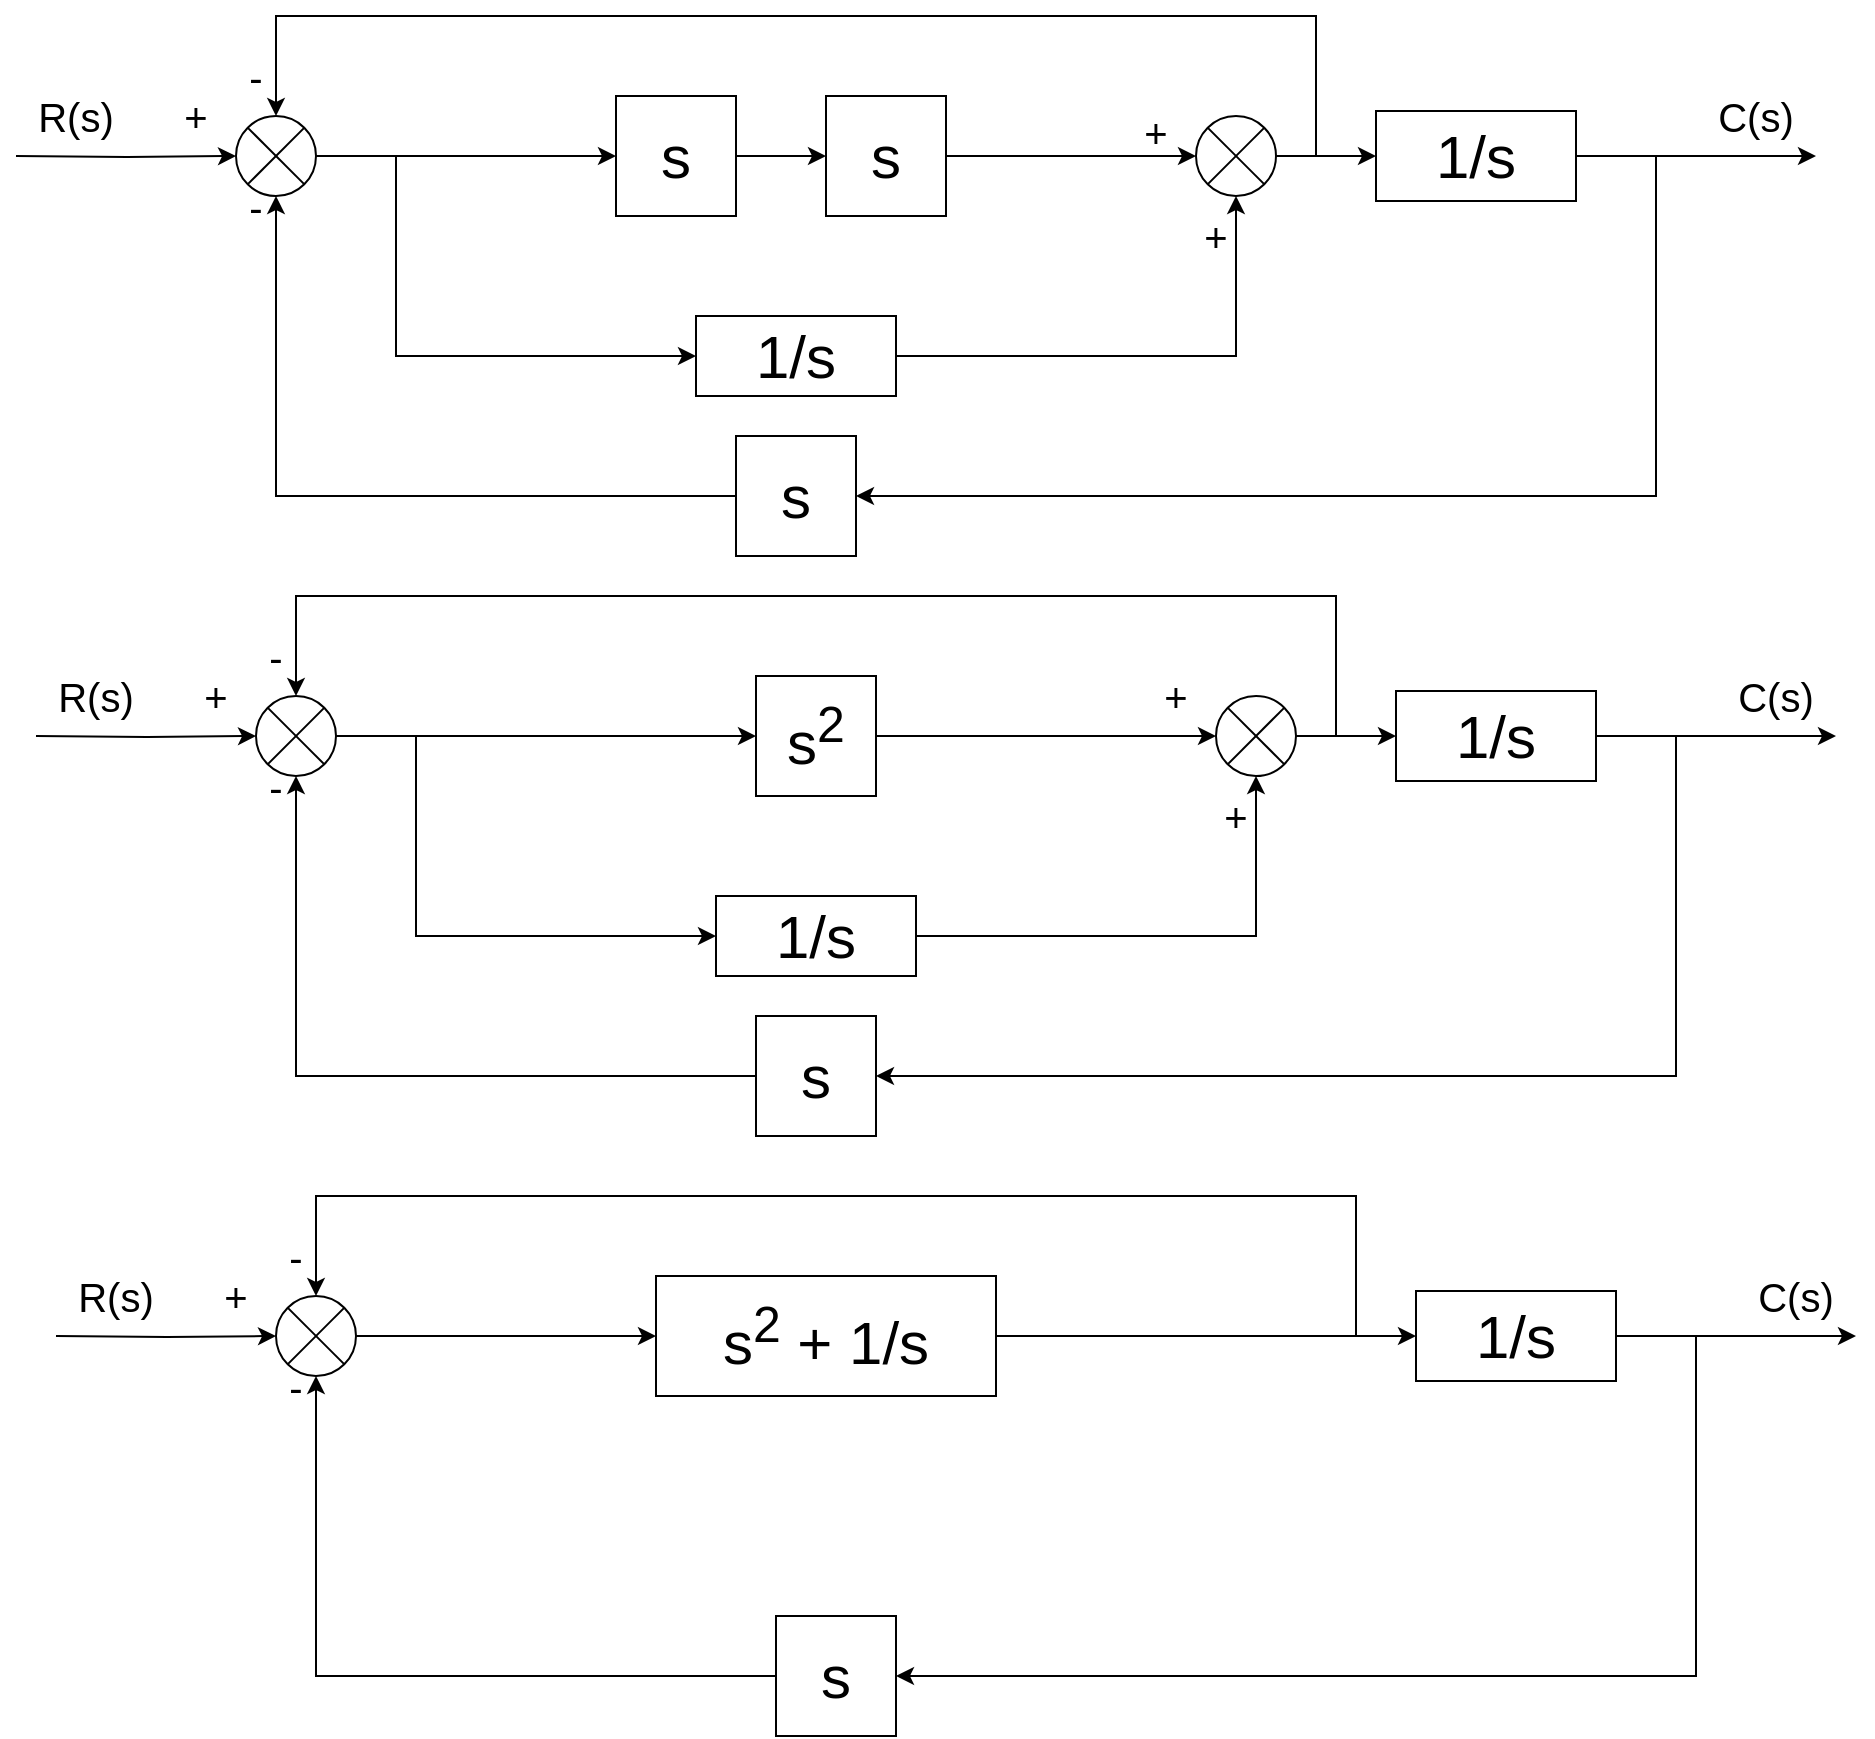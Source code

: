<mxfile version="14.8.3" type="github">
  <diagram id="ij_nAq0aUrtKcF_ApdcB" name="Page-1">
    <mxGraphModel dx="1221" dy="644" grid="1" gridSize="10" guides="1" tooltips="1" connect="1" arrows="1" fold="1" page="1" pageScale="1" pageWidth="850" pageHeight="1100" math="0" shadow="0">
      <root>
        <mxCell id="0" />
        <mxCell id="1" parent="0" />
        <mxCell id="i_RsplPlOZBVz_IMjNrW-3" style="edgeStyle=orthogonalEdgeStyle;rounded=0;orthogonalLoop=1;jettySize=auto;html=1;entryX=0;entryY=0.5;entryDx=0;entryDy=0;fontStyle=0" parent="1" source="i_RsplPlOZBVz_IMjNrW-1" target="i_RsplPlOZBVz_IMjNrW-2" edge="1">
          <mxGeometry relative="1" as="geometry" />
        </mxCell>
        <mxCell id="i_RsplPlOZBVz_IMjNrW-1" value="" style="shape=sumEllipse;perimeter=ellipsePerimeter;whiteSpace=wrap;html=1;backgroundOutline=1;fontStyle=0" parent="1" vertex="1">
          <mxGeometry x="140" y="80" width="40" height="40" as="geometry" />
        </mxCell>
        <mxCell id="i_RsplPlOZBVz_IMjNrW-5" value="" style="edgeStyle=orthogonalEdgeStyle;rounded=0;orthogonalLoop=1;jettySize=auto;html=1;entryX=0;entryY=0.5;entryDx=0;entryDy=0;entryPerimeter=0;fontStyle=0" parent="1" source="i_RsplPlOZBVz_IMjNrW-2" target="i_RsplPlOZBVz_IMjNrW-20" edge="1">
          <mxGeometry relative="1" as="geometry">
            <mxPoint x="460" y="100" as="targetPoint" />
          </mxGeometry>
        </mxCell>
        <UserObject label="&lt;font style=&quot;font-size: 30px&quot;&gt;s&lt;/font&gt;" treeRoot="1" id="i_RsplPlOZBVz_IMjNrW-2">
          <mxCell style="whiteSpace=wrap;html=1;align=center;treeFolding=1;treeMoving=1;newEdgeStyle={&quot;edgeStyle&quot;:&quot;elbowEdgeStyle&quot;,&quot;startArrow&quot;:&quot;none&quot;,&quot;endArrow&quot;:&quot;none&quot;};fontStyle=0" parent="1" vertex="1">
            <mxGeometry x="330" y="70" width="60" height="60" as="geometry" />
          </mxCell>
        </UserObject>
        <mxCell id="i_RsplPlOZBVz_IMjNrW-7" value="" style="edgeStyle=orthogonalEdgeStyle;rounded=0;orthogonalLoop=1;jettySize=auto;html=1;exitX=1;exitY=0.5;exitDx=0;exitDy=0;fontStyle=0" parent="1" source="i_RsplPlOZBVz_IMjNrW-20" target="i_RsplPlOZBVz_IMjNrW-6" edge="1">
          <mxGeometry relative="1" as="geometry">
            <mxPoint x="560" y="100" as="sourcePoint" />
          </mxGeometry>
        </mxCell>
        <mxCell id="i_RsplPlOZBVz_IMjNrW-12" style="edgeStyle=orthogonalEdgeStyle;rounded=0;orthogonalLoop=1;jettySize=auto;html=1;entryX=0.5;entryY=0;entryDx=0;entryDy=0;endArrow=classic;endFill=1;fontStyle=0" parent="1" target="i_RsplPlOZBVz_IMjNrW-1" edge="1">
          <mxGeometry relative="1" as="geometry">
            <Array as="points">
              <mxPoint x="680" y="30" />
              <mxPoint x="160" y="30" />
            </Array>
            <mxPoint x="680" y="100" as="sourcePoint" />
          </mxGeometry>
        </mxCell>
        <mxCell id="i_RsplPlOZBVz_IMjNrW-14" value="" style="edgeStyle=orthogonalEdgeStyle;rounded=0;orthogonalLoop=1;jettySize=auto;html=1;endArrow=classic;endFill=1;fontStyle=0" parent="1" source="i_RsplPlOZBVz_IMjNrW-6" target="i_RsplPlOZBVz_IMjNrW-13" edge="1">
          <mxGeometry relative="1" as="geometry" />
        </mxCell>
        <mxCell id="i_RsplPlOZBVz_IMjNrW-6" value="" style="shape=sumEllipse;perimeter=ellipsePerimeter;whiteSpace=wrap;html=1;backgroundOutline=1;fontStyle=0" parent="1" vertex="1">
          <mxGeometry x="620" y="80" width="40" height="40" as="geometry" />
        </mxCell>
        <mxCell id="i_RsplPlOZBVz_IMjNrW-11" style="edgeStyle=orthogonalEdgeStyle;rounded=0;orthogonalLoop=1;jettySize=auto;html=1;entryX=0.5;entryY=1;entryDx=0;entryDy=0;endArrow=classic;endFill=1;fontStyle=0" parent="1" source="i_RsplPlOZBVz_IMjNrW-8" target="i_RsplPlOZBVz_IMjNrW-6" edge="1">
          <mxGeometry relative="1" as="geometry" />
        </mxCell>
        <UserObject label="&lt;font style=&quot;font-size: 30px&quot;&gt;1/s&lt;/font&gt;" treeRoot="1" id="i_RsplPlOZBVz_IMjNrW-8">
          <mxCell style="whiteSpace=wrap;html=1;align=center;treeFolding=1;treeMoving=1;newEdgeStyle={&quot;edgeStyle&quot;:&quot;elbowEdgeStyle&quot;,&quot;startArrow&quot;:&quot;none&quot;,&quot;endArrow&quot;:&quot;none&quot;};fontStyle=0" parent="1" vertex="1">
            <mxGeometry x="370" y="180" width="100" height="40" as="geometry" />
          </mxCell>
        </UserObject>
        <mxCell id="i_RsplPlOZBVz_IMjNrW-10" value="" style="edgeStyle=elbowEdgeStyle;elbow=vertical;startArrow=none;endArrow=classic;rounded=0;entryX=0;entryY=0.5;entryDx=0;entryDy=0;endFill=1;fontStyle=0" parent="1" target="i_RsplPlOZBVz_IMjNrW-8" edge="1">
          <mxGeometry relative="1" as="geometry">
            <mxPoint x="220" y="100" as="sourcePoint" />
            <Array as="points">
              <mxPoint x="290" y="200" />
            </Array>
          </mxGeometry>
        </mxCell>
        <mxCell id="i_RsplPlOZBVz_IMjNrW-16" style="edgeStyle=orthogonalEdgeStyle;rounded=0;orthogonalLoop=1;jettySize=auto;html=1;entryX=1;entryY=0.5;entryDx=0;entryDy=0;endArrow=classic;endFill=1;fontStyle=0" parent="1" target="i_RsplPlOZBVz_IMjNrW-21" edge="1">
          <mxGeometry relative="1" as="geometry">
            <mxPoint x="850" y="100" as="sourcePoint" />
            <mxPoint x="460" y="310" as="targetPoint" />
            <Array as="points">
              <mxPoint x="850" y="270" />
            </Array>
          </mxGeometry>
        </mxCell>
        <mxCell id="i_RsplPlOZBVz_IMjNrW-17" style="edgeStyle=orthogonalEdgeStyle;rounded=0;orthogonalLoop=1;jettySize=auto;html=1;endArrow=classic;endFill=1;fontStyle=0" parent="1" source="i_RsplPlOZBVz_IMjNrW-13" edge="1">
          <mxGeometry relative="1" as="geometry">
            <mxPoint x="930" y="100" as="targetPoint" />
          </mxGeometry>
        </mxCell>
        <UserObject label="&lt;font style=&quot;font-size: 30px&quot;&gt;1/s&lt;/font&gt;" treeRoot="1" id="i_RsplPlOZBVz_IMjNrW-13">
          <mxCell style="whiteSpace=wrap;html=1;align=center;treeFolding=1;treeMoving=1;newEdgeStyle={&quot;edgeStyle&quot;:&quot;elbowEdgeStyle&quot;,&quot;startArrow&quot;:&quot;none&quot;,&quot;endArrow&quot;:&quot;none&quot;};fontStyle=0" parent="1" vertex="1">
            <mxGeometry x="710" y="77.5" width="100" height="45" as="geometry" />
          </mxCell>
        </UserObject>
        <mxCell id="i_RsplPlOZBVz_IMjNrW-18" style="edgeStyle=orthogonalEdgeStyle;rounded=0;orthogonalLoop=1;jettySize=auto;html=1;entryX=0.5;entryY=1;entryDx=0;entryDy=0;endArrow=classic;endFill=1;exitX=0;exitY=0.5;exitDx=0;exitDy=0;fontStyle=0" parent="1" source="i_RsplPlOZBVz_IMjNrW-21" target="i_RsplPlOZBVz_IMjNrW-1" edge="1">
          <mxGeometry relative="1" as="geometry">
            <mxPoint x="370" y="310" as="sourcePoint" />
          </mxGeometry>
        </mxCell>
        <mxCell id="i_RsplPlOZBVz_IMjNrW-19" value="" style="edgeStyle=orthogonalEdgeStyle;rounded=0;orthogonalLoop=1;jettySize=auto;html=1;entryX=0;entryY=0.5;entryDx=0;entryDy=0;fontStyle=0" parent="1" target="i_RsplPlOZBVz_IMjNrW-1" edge="1">
          <mxGeometry relative="1" as="geometry">
            <mxPoint x="30" y="100" as="sourcePoint" />
            <mxPoint x="470" y="110" as="targetPoint" />
          </mxGeometry>
        </mxCell>
        <UserObject label="&lt;font style=&quot;font-size: 30px&quot;&gt;s&lt;/font&gt;" treeRoot="1" id="i_RsplPlOZBVz_IMjNrW-20">
          <mxCell style="whiteSpace=wrap;html=1;align=center;treeFolding=1;treeMoving=1;newEdgeStyle={&quot;edgeStyle&quot;:&quot;elbowEdgeStyle&quot;,&quot;startArrow&quot;:&quot;none&quot;,&quot;endArrow&quot;:&quot;none&quot;};fontStyle=0" parent="1" vertex="1">
            <mxGeometry x="435" y="70" width="60" height="60" as="geometry" />
          </mxCell>
        </UserObject>
        <UserObject label="&lt;font style=&quot;font-size: 30px&quot;&gt;s&lt;/font&gt;" treeRoot="1" id="i_RsplPlOZBVz_IMjNrW-21">
          <mxCell style="whiteSpace=wrap;html=1;align=center;treeFolding=1;treeMoving=1;newEdgeStyle={&quot;edgeStyle&quot;:&quot;elbowEdgeStyle&quot;,&quot;startArrow&quot;:&quot;none&quot;,&quot;endArrow&quot;:&quot;none&quot;};fontStyle=0" parent="1" vertex="1">
            <mxGeometry x="390" y="240" width="60" height="60" as="geometry" />
          </mxCell>
        </UserObject>
        <mxCell id="i_RsplPlOZBVz_IMjNrW-22" value="&lt;font style=&quot;font-size: 20px&quot;&gt;R(s)&lt;/font&gt;" style="text;html=1;strokeColor=none;fillColor=none;align=center;verticalAlign=middle;whiteSpace=wrap;rounded=0;fontStyle=0" parent="1" vertex="1">
          <mxGeometry x="40" y="70" width="40" height="20" as="geometry" />
        </mxCell>
        <mxCell id="i_RsplPlOZBVz_IMjNrW-24" value="&lt;font style=&quot;font-size: 20px&quot;&gt;C(s)&lt;/font&gt;" style="text;html=1;strokeColor=none;fillColor=none;align=center;verticalAlign=middle;whiteSpace=wrap;rounded=0;fontStyle=0" parent="1" vertex="1">
          <mxGeometry x="880" y="70" width="40" height="20" as="geometry" />
        </mxCell>
        <mxCell id="i_RsplPlOZBVz_IMjNrW-25" value="&lt;font style=&quot;font-size: 20px&quot;&gt;-&lt;/font&gt;" style="text;html=1;strokeColor=none;fillColor=none;align=center;verticalAlign=middle;whiteSpace=wrap;rounded=0;fontStyle=0" parent="1" vertex="1">
          <mxGeometry x="140" y="115" width="20" height="20" as="geometry" />
        </mxCell>
        <mxCell id="i_RsplPlOZBVz_IMjNrW-26" value="&lt;font style=&quot;font-size: 20px&quot;&gt;+&lt;/font&gt;" style="text;html=1;strokeColor=none;fillColor=none;align=center;verticalAlign=middle;whiteSpace=wrap;rounded=0;fontStyle=0" parent="1" vertex="1">
          <mxGeometry x="110" y="70" width="20" height="20" as="geometry" />
        </mxCell>
        <mxCell id="i_RsplPlOZBVz_IMjNrW-27" value="&lt;font style=&quot;font-size: 20px&quot;&gt;-&lt;/font&gt;" style="text;html=1;strokeColor=none;fillColor=none;align=center;verticalAlign=middle;whiteSpace=wrap;rounded=0;fontStyle=0" parent="1" vertex="1">
          <mxGeometry x="140" y="50" width="20" height="20" as="geometry" />
        </mxCell>
        <mxCell id="i_RsplPlOZBVz_IMjNrW-28" value="&lt;font style=&quot;font-size: 20px&quot;&gt;+&lt;br&gt;&lt;/font&gt;" style="text;html=1;strokeColor=none;fillColor=none;align=center;verticalAlign=middle;whiteSpace=wrap;rounded=0;fontStyle=0" parent="1" vertex="1">
          <mxGeometry x="620" y="130" width="20" height="20" as="geometry" />
        </mxCell>
        <mxCell id="i_RsplPlOZBVz_IMjNrW-29" value="&lt;font style=&quot;font-size: 20px&quot;&gt;+&lt;/font&gt;" style="text;html=1;strokeColor=none;fillColor=none;align=center;verticalAlign=middle;whiteSpace=wrap;rounded=0;fontStyle=0" parent="1" vertex="1">
          <mxGeometry x="590" y="77.5" width="20" height="20" as="geometry" />
        </mxCell>
        <mxCell id="i_RsplPlOZBVz_IMjNrW-32" style="edgeStyle=orthogonalEdgeStyle;rounded=0;orthogonalLoop=1;jettySize=auto;html=1;entryX=0;entryY=0.5;entryDx=0;entryDy=0;" parent="1" source="i_RsplPlOZBVz_IMjNrW-33" target="i_RsplPlOZBVz_IMjNrW-35" edge="1">
          <mxGeometry relative="1" as="geometry" />
        </mxCell>
        <mxCell id="i_RsplPlOZBVz_IMjNrW-33" value="" style="shape=sumEllipse;perimeter=ellipsePerimeter;whiteSpace=wrap;html=1;backgroundOutline=1;" parent="1" vertex="1">
          <mxGeometry x="150" y="370" width="40" height="40" as="geometry" />
        </mxCell>
        <UserObject label="&lt;font style=&quot;font-size: 30px&quot;&gt;s&lt;sup&gt;2&lt;/sup&gt;&lt;/font&gt;" treeRoot="1" id="i_RsplPlOZBVz_IMjNrW-35">
          <mxCell style="whiteSpace=wrap;html=1;align=center;treeFolding=1;treeMoving=1;newEdgeStyle={&quot;edgeStyle&quot;:&quot;elbowEdgeStyle&quot;,&quot;startArrow&quot;:&quot;none&quot;,&quot;endArrow&quot;:&quot;none&quot;};" parent="1" vertex="1">
            <mxGeometry x="400" y="360" width="60" height="60" as="geometry" />
          </mxCell>
        </UserObject>
        <mxCell id="i_RsplPlOZBVz_IMjNrW-36" value="" style="edgeStyle=orthogonalEdgeStyle;rounded=0;orthogonalLoop=1;jettySize=auto;html=1;exitX=1;exitY=0.5;exitDx=0;exitDy=0;" parent="1" source="i_RsplPlOZBVz_IMjNrW-35" target="i_RsplPlOZBVz_IMjNrW-39" edge="1">
          <mxGeometry relative="1" as="geometry">
            <mxPoint x="505" y="390" as="sourcePoint" />
          </mxGeometry>
        </mxCell>
        <mxCell id="i_RsplPlOZBVz_IMjNrW-37" style="edgeStyle=orthogonalEdgeStyle;rounded=0;orthogonalLoop=1;jettySize=auto;html=1;entryX=0.5;entryY=0;entryDx=0;entryDy=0;endArrow=classic;endFill=1;" parent="1" target="i_RsplPlOZBVz_IMjNrW-33" edge="1">
          <mxGeometry relative="1" as="geometry">
            <Array as="points">
              <mxPoint x="690" y="320" />
              <mxPoint x="170" y="320" />
            </Array>
            <mxPoint x="690" y="390" as="sourcePoint" />
          </mxGeometry>
        </mxCell>
        <mxCell id="i_RsplPlOZBVz_IMjNrW-38" value="" style="edgeStyle=orthogonalEdgeStyle;rounded=0;orthogonalLoop=1;jettySize=auto;html=1;endArrow=classic;endFill=1;" parent="1" source="i_RsplPlOZBVz_IMjNrW-39" target="i_RsplPlOZBVz_IMjNrW-45" edge="1">
          <mxGeometry relative="1" as="geometry" />
        </mxCell>
        <mxCell id="i_RsplPlOZBVz_IMjNrW-39" value="" style="shape=sumEllipse;perimeter=ellipsePerimeter;whiteSpace=wrap;html=1;backgroundOutline=1;" parent="1" vertex="1">
          <mxGeometry x="630" y="370" width="40" height="40" as="geometry" />
        </mxCell>
        <mxCell id="i_RsplPlOZBVz_IMjNrW-40" style="edgeStyle=orthogonalEdgeStyle;rounded=0;orthogonalLoop=1;jettySize=auto;html=1;entryX=0.5;entryY=1;entryDx=0;entryDy=0;endArrow=classic;endFill=1;" parent="1" source="i_RsplPlOZBVz_IMjNrW-41" target="i_RsplPlOZBVz_IMjNrW-39" edge="1">
          <mxGeometry relative="1" as="geometry" />
        </mxCell>
        <UserObject label="&lt;font style=&quot;font-size: 30px&quot;&gt;1/s&lt;/font&gt;" treeRoot="1" id="i_RsplPlOZBVz_IMjNrW-41">
          <mxCell style="whiteSpace=wrap;html=1;align=center;treeFolding=1;treeMoving=1;newEdgeStyle={&quot;edgeStyle&quot;:&quot;elbowEdgeStyle&quot;,&quot;startArrow&quot;:&quot;none&quot;,&quot;endArrow&quot;:&quot;none&quot;};" parent="1" vertex="1">
            <mxGeometry x="380" y="470" width="100" height="40" as="geometry" />
          </mxCell>
        </UserObject>
        <mxCell id="i_RsplPlOZBVz_IMjNrW-42" value="" style="edgeStyle=elbowEdgeStyle;elbow=vertical;startArrow=none;endArrow=classic;rounded=0;entryX=0;entryY=0.5;entryDx=0;entryDy=0;endFill=1;" parent="1" target="i_RsplPlOZBVz_IMjNrW-41" edge="1">
          <mxGeometry relative="1" as="geometry">
            <mxPoint x="230" y="390.0" as="sourcePoint" />
            <Array as="points">
              <mxPoint x="300" y="490" />
            </Array>
          </mxGeometry>
        </mxCell>
        <mxCell id="i_RsplPlOZBVz_IMjNrW-43" style="edgeStyle=orthogonalEdgeStyle;rounded=0;orthogonalLoop=1;jettySize=auto;html=1;entryX=1;entryY=0.5;entryDx=0;entryDy=0;endArrow=classic;endFill=1;" parent="1" target="i_RsplPlOZBVz_IMjNrW-49" edge="1">
          <mxGeometry relative="1" as="geometry">
            <mxPoint x="860" y="390.0" as="sourcePoint" />
            <mxPoint x="470" y="600" as="targetPoint" />
            <Array as="points">
              <mxPoint x="860" y="560" />
            </Array>
          </mxGeometry>
        </mxCell>
        <mxCell id="i_RsplPlOZBVz_IMjNrW-44" style="edgeStyle=orthogonalEdgeStyle;rounded=0;orthogonalLoop=1;jettySize=auto;html=1;endArrow=classic;endFill=1;" parent="1" source="i_RsplPlOZBVz_IMjNrW-45" edge="1">
          <mxGeometry relative="1" as="geometry">
            <mxPoint x="940" y="390.0" as="targetPoint" />
          </mxGeometry>
        </mxCell>
        <UserObject label="&lt;font style=&quot;font-size: 30px&quot;&gt;1/s&lt;/font&gt;" treeRoot="1" id="i_RsplPlOZBVz_IMjNrW-45">
          <mxCell style="whiteSpace=wrap;html=1;align=center;treeFolding=1;treeMoving=1;newEdgeStyle={&quot;edgeStyle&quot;:&quot;elbowEdgeStyle&quot;,&quot;startArrow&quot;:&quot;none&quot;,&quot;endArrow&quot;:&quot;none&quot;};" parent="1" vertex="1">
            <mxGeometry x="720" y="367.5" width="100" height="45" as="geometry" />
          </mxCell>
        </UserObject>
        <mxCell id="i_RsplPlOZBVz_IMjNrW-46" style="edgeStyle=orthogonalEdgeStyle;rounded=0;orthogonalLoop=1;jettySize=auto;html=1;entryX=0.5;entryY=1;entryDx=0;entryDy=0;endArrow=classic;endFill=1;exitX=0;exitY=0.5;exitDx=0;exitDy=0;" parent="1" source="i_RsplPlOZBVz_IMjNrW-49" target="i_RsplPlOZBVz_IMjNrW-33" edge="1">
          <mxGeometry relative="1" as="geometry">
            <mxPoint x="380" y="600" as="sourcePoint" />
          </mxGeometry>
        </mxCell>
        <mxCell id="i_RsplPlOZBVz_IMjNrW-47" value="" style="edgeStyle=orthogonalEdgeStyle;rounded=0;orthogonalLoop=1;jettySize=auto;html=1;entryX=0;entryY=0.5;entryDx=0;entryDy=0;" parent="1" target="i_RsplPlOZBVz_IMjNrW-33" edge="1">
          <mxGeometry relative="1" as="geometry">
            <mxPoint x="40" y="390.0" as="sourcePoint" />
            <mxPoint x="480" y="400" as="targetPoint" />
          </mxGeometry>
        </mxCell>
        <UserObject label="&lt;font style=&quot;font-size: 30px&quot;&gt;s&lt;/font&gt;" treeRoot="1" id="i_RsplPlOZBVz_IMjNrW-49">
          <mxCell style="whiteSpace=wrap;html=1;align=center;treeFolding=1;treeMoving=1;newEdgeStyle={&quot;edgeStyle&quot;:&quot;elbowEdgeStyle&quot;,&quot;startArrow&quot;:&quot;none&quot;,&quot;endArrow&quot;:&quot;none&quot;};" parent="1" vertex="1">
            <mxGeometry x="400" y="530" width="60" height="60" as="geometry" />
          </mxCell>
        </UserObject>
        <mxCell id="i_RsplPlOZBVz_IMjNrW-50" value="&lt;font style=&quot;font-size: 20px&quot;&gt;R(s)&lt;/font&gt;" style="text;html=1;strokeColor=none;fillColor=none;align=center;verticalAlign=middle;whiteSpace=wrap;rounded=0;" parent="1" vertex="1">
          <mxGeometry x="50" y="360" width="40" height="20" as="geometry" />
        </mxCell>
        <mxCell id="i_RsplPlOZBVz_IMjNrW-51" value="&lt;font style=&quot;font-size: 20px&quot;&gt;C(s)&lt;/font&gt;" style="text;html=1;strokeColor=none;fillColor=none;align=center;verticalAlign=middle;whiteSpace=wrap;rounded=0;" parent="1" vertex="1">
          <mxGeometry x="890" y="360" width="40" height="20" as="geometry" />
        </mxCell>
        <mxCell id="i_RsplPlOZBVz_IMjNrW-52" value="&lt;font style=&quot;font-size: 20px&quot;&gt;-&lt;/font&gt;" style="text;html=1;strokeColor=none;fillColor=none;align=center;verticalAlign=middle;whiteSpace=wrap;rounded=0;" parent="1" vertex="1">
          <mxGeometry x="150" y="405" width="20" height="20" as="geometry" />
        </mxCell>
        <mxCell id="i_RsplPlOZBVz_IMjNrW-53" value="&lt;font style=&quot;font-size: 20px&quot;&gt;+&lt;/font&gt;" style="text;html=1;strokeColor=none;fillColor=none;align=center;verticalAlign=middle;whiteSpace=wrap;rounded=0;" parent="1" vertex="1">
          <mxGeometry x="120" y="360" width="20" height="20" as="geometry" />
        </mxCell>
        <mxCell id="i_RsplPlOZBVz_IMjNrW-54" value="&lt;font style=&quot;font-size: 20px&quot;&gt;-&lt;/font&gt;" style="text;html=1;strokeColor=none;fillColor=none;align=center;verticalAlign=middle;whiteSpace=wrap;rounded=0;" parent="1" vertex="1">
          <mxGeometry x="150" y="340" width="20" height="20" as="geometry" />
        </mxCell>
        <mxCell id="i_RsplPlOZBVz_IMjNrW-55" value="&lt;font style=&quot;font-size: 20px&quot;&gt;+&lt;br&gt;&lt;/font&gt;" style="text;html=1;strokeColor=none;fillColor=none;align=center;verticalAlign=middle;whiteSpace=wrap;rounded=0;" parent="1" vertex="1">
          <mxGeometry x="630" y="420" width="20" height="20" as="geometry" />
        </mxCell>
        <mxCell id="i_RsplPlOZBVz_IMjNrW-56" value="&lt;font style=&quot;font-size: 20px&quot;&gt;+&lt;/font&gt;" style="text;html=1;strokeColor=none;fillColor=none;align=center;verticalAlign=middle;whiteSpace=wrap;rounded=0;" parent="1" vertex="1">
          <mxGeometry x="600" y="360" width="20" height="20" as="geometry" />
        </mxCell>
        <mxCell id="JidAR_Q5XtvqhHn5YEpn-2" style="edgeStyle=orthogonalEdgeStyle;rounded=0;orthogonalLoop=1;jettySize=auto;html=1;entryX=0;entryY=0.5;entryDx=0;entryDy=0;" edge="1" parent="1" source="JidAR_Q5XtvqhHn5YEpn-3" target="JidAR_Q5XtvqhHn5YEpn-4">
          <mxGeometry relative="1" as="geometry" />
        </mxCell>
        <mxCell id="JidAR_Q5XtvqhHn5YEpn-3" value="" style="shape=sumEllipse;perimeter=ellipsePerimeter;whiteSpace=wrap;html=1;backgroundOutline=1;" vertex="1" parent="1">
          <mxGeometry x="160" y="670" width="40" height="40" as="geometry" />
        </mxCell>
        <UserObject label="&lt;font style=&quot;font-size: 30px&quot;&gt;s&lt;sup&gt;2&lt;/sup&gt;&amp;nbsp;+ 1/s&lt;/font&gt;" treeRoot="1" id="JidAR_Q5XtvqhHn5YEpn-4">
          <mxCell style="whiteSpace=wrap;html=1;align=center;treeFolding=1;treeMoving=1;newEdgeStyle={&quot;edgeStyle&quot;:&quot;elbowEdgeStyle&quot;,&quot;startArrow&quot;:&quot;none&quot;,&quot;endArrow&quot;:&quot;none&quot;};" vertex="1" parent="1">
            <mxGeometry x="350" y="660" width="170" height="60" as="geometry" />
          </mxCell>
        </UserObject>
        <mxCell id="JidAR_Q5XtvqhHn5YEpn-5" value="" style="edgeStyle=orthogonalEdgeStyle;rounded=0;orthogonalLoop=1;jettySize=auto;html=1;exitX=1;exitY=0.5;exitDx=0;exitDy=0;entryX=0;entryY=0.5;entryDx=0;entryDy=0;" edge="1" parent="1" source="JidAR_Q5XtvqhHn5YEpn-4" target="JidAR_Q5XtvqhHn5YEpn-14">
          <mxGeometry relative="1" as="geometry">
            <mxPoint x="515" y="690" as="sourcePoint" />
            <mxPoint x="640" y="690.0" as="targetPoint" />
          </mxGeometry>
        </mxCell>
        <mxCell id="JidAR_Q5XtvqhHn5YEpn-6" style="edgeStyle=orthogonalEdgeStyle;rounded=0;orthogonalLoop=1;jettySize=auto;html=1;entryX=0.5;entryY=0;entryDx=0;entryDy=0;endArrow=classic;endFill=1;" edge="1" parent="1" target="JidAR_Q5XtvqhHn5YEpn-3">
          <mxGeometry relative="1" as="geometry">
            <Array as="points">
              <mxPoint x="700" y="620" />
              <mxPoint x="180" y="620" />
            </Array>
            <mxPoint x="700" y="690" as="sourcePoint" />
          </mxGeometry>
        </mxCell>
        <mxCell id="JidAR_Q5XtvqhHn5YEpn-12" style="edgeStyle=orthogonalEdgeStyle;rounded=0;orthogonalLoop=1;jettySize=auto;html=1;endArrow=classic;endFill=1;entryX=1;entryY=0.5;entryDx=0;entryDy=0;" edge="1" parent="1" target="JidAR_Q5XtvqhHn5YEpn-24">
          <mxGeometry relative="1" as="geometry">
            <mxPoint x="870" y="690" as="sourcePoint" />
            <mxPoint x="510" y="860" as="targetPoint" />
            <Array as="points">
              <mxPoint x="870" y="860" />
            </Array>
          </mxGeometry>
        </mxCell>
        <mxCell id="JidAR_Q5XtvqhHn5YEpn-13" style="edgeStyle=orthogonalEdgeStyle;rounded=0;orthogonalLoop=1;jettySize=auto;html=1;endArrow=classic;endFill=1;" edge="1" parent="1" source="JidAR_Q5XtvqhHn5YEpn-14">
          <mxGeometry relative="1" as="geometry">
            <mxPoint x="950" y="690" as="targetPoint" />
          </mxGeometry>
        </mxCell>
        <UserObject label="&lt;font style=&quot;font-size: 30px&quot;&gt;1/s&lt;/font&gt;" treeRoot="1" id="JidAR_Q5XtvqhHn5YEpn-14">
          <mxCell style="whiteSpace=wrap;html=1;align=center;treeFolding=1;treeMoving=1;newEdgeStyle={&quot;edgeStyle&quot;:&quot;elbowEdgeStyle&quot;,&quot;startArrow&quot;:&quot;none&quot;,&quot;endArrow&quot;:&quot;none&quot;};" vertex="1" parent="1">
            <mxGeometry x="730" y="667.5" width="100" height="45" as="geometry" />
          </mxCell>
        </UserObject>
        <mxCell id="JidAR_Q5XtvqhHn5YEpn-15" style="edgeStyle=orthogonalEdgeStyle;rounded=0;orthogonalLoop=1;jettySize=auto;html=1;entryX=0.5;entryY=1;entryDx=0;entryDy=0;endArrow=classic;endFill=1;exitX=0;exitY=0.5;exitDx=0;exitDy=0;" edge="1" parent="1" target="JidAR_Q5XtvqhHn5YEpn-3" source="JidAR_Q5XtvqhHn5YEpn-24">
          <mxGeometry relative="1" as="geometry">
            <mxPoint x="390" y="860" as="sourcePoint" />
          </mxGeometry>
        </mxCell>
        <mxCell id="JidAR_Q5XtvqhHn5YEpn-16" value="" style="edgeStyle=orthogonalEdgeStyle;rounded=0;orthogonalLoop=1;jettySize=auto;html=1;entryX=0;entryY=0.5;entryDx=0;entryDy=0;" edge="1" parent="1" target="JidAR_Q5XtvqhHn5YEpn-3">
          <mxGeometry relative="1" as="geometry">
            <mxPoint x="50" y="690" as="sourcePoint" />
            <mxPoint x="490" y="700" as="targetPoint" />
          </mxGeometry>
        </mxCell>
        <mxCell id="JidAR_Q5XtvqhHn5YEpn-17" value="&lt;font style=&quot;font-size: 20px&quot;&gt;R(s)&lt;/font&gt;" style="text;html=1;strokeColor=none;fillColor=none;align=center;verticalAlign=middle;whiteSpace=wrap;rounded=0;" vertex="1" parent="1">
          <mxGeometry x="60" y="660" width="40" height="20" as="geometry" />
        </mxCell>
        <mxCell id="JidAR_Q5XtvqhHn5YEpn-18" value="&lt;font style=&quot;font-size: 20px&quot;&gt;C(s)&lt;/font&gt;" style="text;html=1;strokeColor=none;fillColor=none;align=center;verticalAlign=middle;whiteSpace=wrap;rounded=0;" vertex="1" parent="1">
          <mxGeometry x="900" y="660" width="40" height="20" as="geometry" />
        </mxCell>
        <mxCell id="JidAR_Q5XtvqhHn5YEpn-19" value="&lt;font style=&quot;font-size: 20px&quot;&gt;-&lt;/font&gt;" style="text;html=1;strokeColor=none;fillColor=none;align=center;verticalAlign=middle;whiteSpace=wrap;rounded=0;" vertex="1" parent="1">
          <mxGeometry x="160" y="705" width="20" height="20" as="geometry" />
        </mxCell>
        <mxCell id="JidAR_Q5XtvqhHn5YEpn-20" value="&lt;font style=&quot;font-size: 20px&quot;&gt;+&lt;/font&gt;" style="text;html=1;strokeColor=none;fillColor=none;align=center;verticalAlign=middle;whiteSpace=wrap;rounded=0;" vertex="1" parent="1">
          <mxGeometry x="130" y="660" width="20" height="20" as="geometry" />
        </mxCell>
        <mxCell id="JidAR_Q5XtvqhHn5YEpn-21" value="&lt;font style=&quot;font-size: 20px&quot;&gt;-&lt;/font&gt;" style="text;html=1;strokeColor=none;fillColor=none;align=center;verticalAlign=middle;whiteSpace=wrap;rounded=0;" vertex="1" parent="1">
          <mxGeometry x="160" y="640" width="20" height="20" as="geometry" />
        </mxCell>
        <UserObject label="&lt;font style=&quot;font-size: 30px&quot;&gt;s&lt;/font&gt;" treeRoot="1" id="JidAR_Q5XtvqhHn5YEpn-24">
          <mxCell style="whiteSpace=wrap;html=1;align=center;treeFolding=1;treeMoving=1;newEdgeStyle={&quot;edgeStyle&quot;:&quot;elbowEdgeStyle&quot;,&quot;startArrow&quot;:&quot;none&quot;,&quot;endArrow&quot;:&quot;none&quot;};" vertex="1" parent="1">
            <mxGeometry x="410" y="830" width="60" height="60" as="geometry" />
          </mxCell>
        </UserObject>
      </root>
    </mxGraphModel>
  </diagram>
</mxfile>
